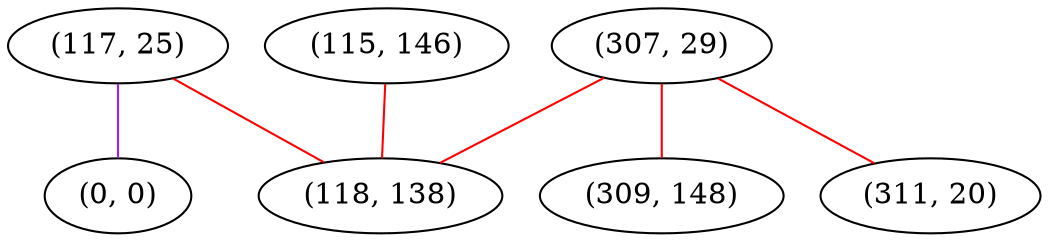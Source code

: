 graph "" {
"(117, 25)";
"(115, 146)";
"(0, 0)";
"(307, 29)";
"(309, 148)";
"(311, 20)";
"(118, 138)";
"(117, 25)" -- "(118, 138)"  [color=red, key=0, weight=1];
"(117, 25)" -- "(0, 0)"  [color=purple, key=0, weight=4];
"(115, 146)" -- "(118, 138)"  [color=red, key=0, weight=1];
"(307, 29)" -- "(311, 20)"  [color=red, key=0, weight=1];
"(307, 29)" -- "(309, 148)"  [color=red, key=0, weight=1];
"(307, 29)" -- "(118, 138)"  [color=red, key=0, weight=1];
}
